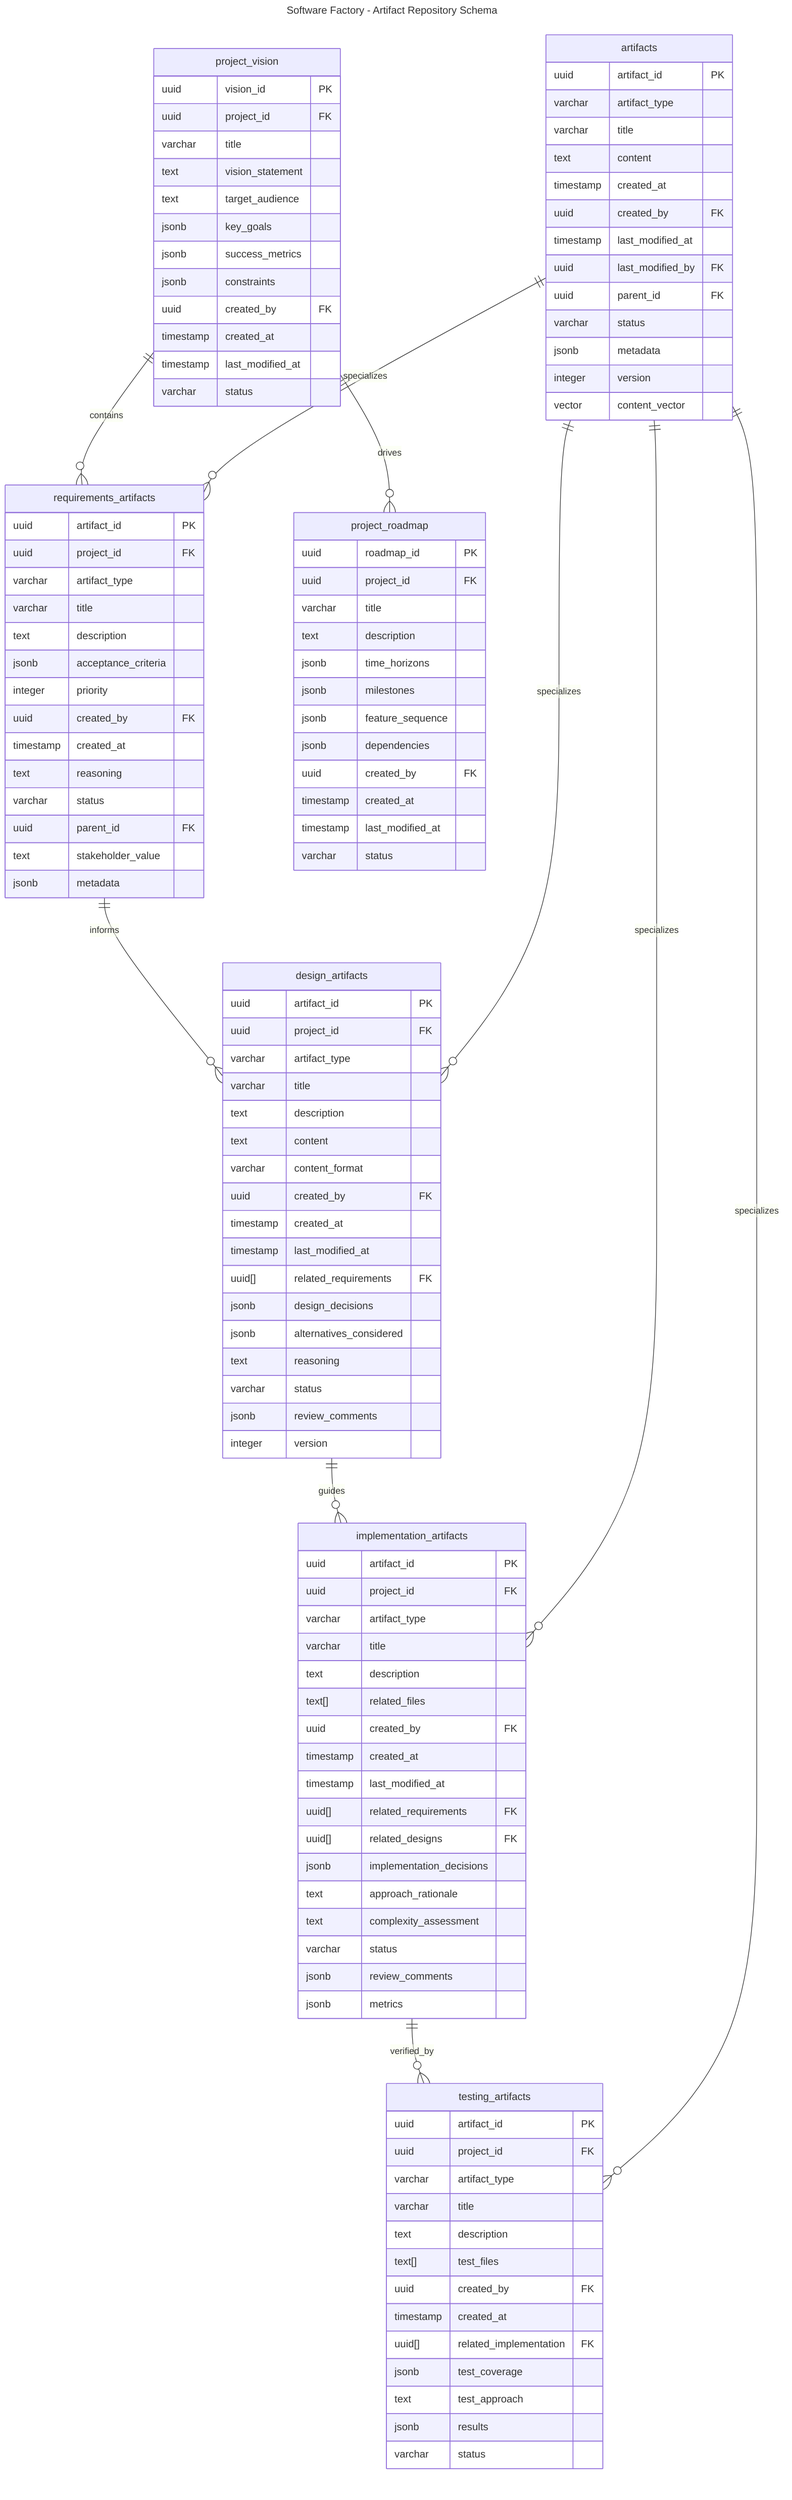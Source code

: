 ---
title: Software Factory - Artifact Repository Schema
---
erDiagram
    artifacts ||--o{ requirements_artifacts : specializes
    artifacts ||--o{ design_artifacts : specializes
    artifacts ||--o{ implementation_artifacts : specializes
    artifacts ||--o{ testing_artifacts : specializes
    
    requirements_artifacts ||--o{ design_artifacts : informs
    design_artifacts ||--o{ implementation_artifacts : guides
    implementation_artifacts ||--o{ testing_artifacts : verified_by
    
    project_vision ||--o{ project_roadmap : drives
    project_vision ||--o{ requirements_artifacts : contains
    
    artifacts {
        uuid artifact_id PK
        varchar artifact_type
        varchar title
        text content
        timestamp created_at
        uuid created_by FK
        timestamp last_modified_at
        uuid last_modified_by FK
        uuid parent_id FK
        varchar status
        jsonb metadata
        integer version
        vector content_vector
    }
    
    requirements_artifacts {
        uuid artifact_id PK
        uuid project_id FK
        varchar artifact_type
        varchar title
        text description
        jsonb acceptance_criteria
        integer priority
        uuid created_by FK
        timestamp created_at
        text reasoning
        varchar status
        uuid parent_id FK
        text stakeholder_value
        jsonb metadata
    }
    
    design_artifacts {
        uuid artifact_id PK
        uuid project_id FK
        varchar artifact_type
        varchar title
        text description
        text content
        varchar content_format
        uuid created_by FK
        timestamp created_at
        timestamp last_modified_at
        uuid[] related_requirements FK
        jsonb design_decisions
        jsonb alternatives_considered
        text reasoning
        varchar status
        jsonb review_comments
        integer version
    }
    
    implementation_artifacts {
        uuid artifact_id PK
        uuid project_id FK
        varchar artifact_type
        varchar title
        text description
        text[] related_files
        uuid created_by FK
        timestamp created_at
        timestamp last_modified_at
        uuid[] related_requirements FK
        uuid[] related_designs FK
        jsonb implementation_decisions
        text approach_rationale
        text complexity_assessment
        varchar status
        jsonb review_comments
        jsonb metrics
    }
    
    testing_artifacts {
        uuid artifact_id PK
        uuid project_id FK
        varchar artifact_type
        varchar title
        text description
        text[] test_files
        uuid created_by FK
        timestamp created_at
        uuid[] related_implementation FK
        jsonb test_coverage
        text test_approach
        jsonb results
        varchar status
    }
    
    project_vision {
        uuid vision_id PK
        uuid project_id FK
        varchar title
        text vision_statement
        text target_audience
        jsonb key_goals
        jsonb success_metrics
        jsonb constraints
        uuid created_by FK
        timestamp created_at
        timestamp last_modified_at
        varchar status
    }
    
    project_roadmap {
        uuid roadmap_id PK
        uuid project_id FK
        varchar title
        text description
        jsonb time_horizons
        jsonb milestones
        jsonb feature_sequence
        jsonb dependencies
        uuid created_by FK
        timestamp created_at
        timestamp last_modified_at
        varchar status
    }
